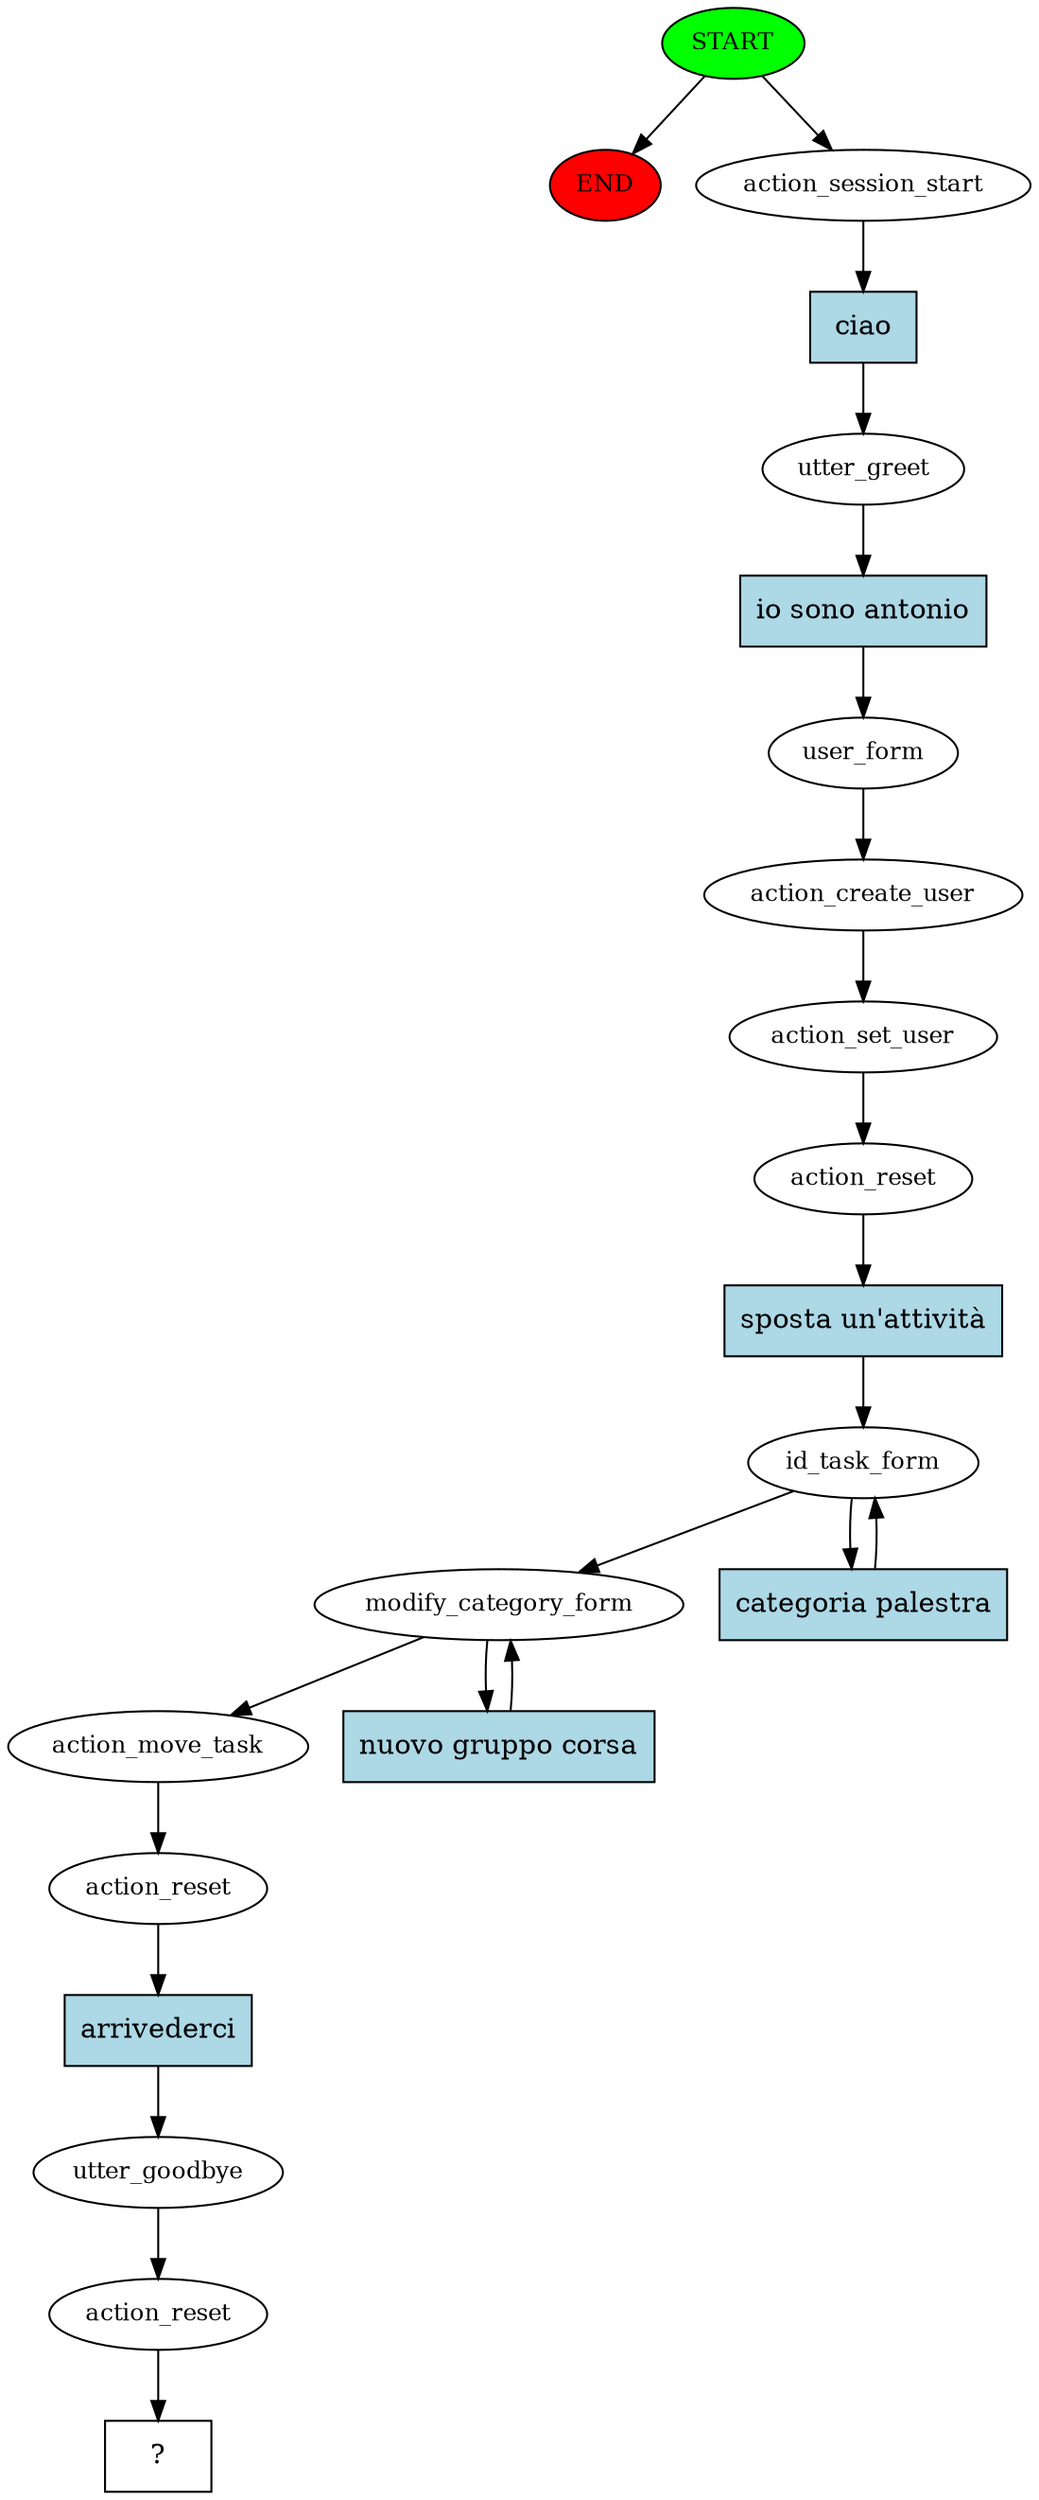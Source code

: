 digraph  {
0 [class="start active", fillcolor=green, fontsize=12, label=START, style=filled];
"-1" [class=end, fillcolor=red, fontsize=12, label=END, style=filled];
1 [class=active, fontsize=12, label=action_session_start];
2 [class=active, fontsize=12, label=utter_greet];
3 [class=active, fontsize=12, label=user_form];
4 [class=active, fontsize=12, label=action_create_user];
5 [class=active, fontsize=12, label=action_set_user];
6 [class=active, fontsize=12, label=action_reset];
7 [class=active, fontsize=12, label=id_task_form];
10 [class=active, fontsize=12, label=modify_category_form];
12 [class=active, fontsize=12, label=action_move_task];
13 [class=active, fontsize=12, label=action_reset];
14 [class=active, fontsize=12, label=utter_goodbye];
15 [class=active, fontsize=12, label=action_reset];
16 [class="intent dashed active", label="  ?  ", shape=rect];
17 [class="intent active", fillcolor=lightblue, label=ciao, shape=rect, style=filled];
18 [class="intent active", fillcolor=lightblue, label="io sono antonio", shape=rect, style=filled];
19 [class="intent active", fillcolor=lightblue, label="sposta un'attività", shape=rect, style=filled];
20 [class="intent active", fillcolor=lightblue, label="categoria palestra", shape=rect, style=filled];
21 [class="intent active", fillcolor=lightblue, label="nuovo gruppo corsa", shape=rect, style=filled];
22 [class="intent active", fillcolor=lightblue, label=arrivederci, shape=rect, style=filled];
0 -> "-1"  [class="", key=NONE, label=""];
0 -> 1  [class=active, key=NONE, label=""];
1 -> 17  [class=active, key=0];
2 -> 18  [class=active, key=0];
3 -> 4  [class=active, key=NONE, label=""];
4 -> 5  [class=active, key=NONE, label=""];
5 -> 6  [class=active, key=NONE, label=""];
6 -> 19  [class=active, key=0];
7 -> 10  [class=active, key=NONE, label=""];
7 -> 20  [class=active, key=0];
10 -> 12  [class=active, key=NONE, label=""];
10 -> 21  [class=active, key=0];
12 -> 13  [class=active, key=NONE, label=""];
13 -> 22  [class=active, key=0];
14 -> 15  [class=active, key=NONE, label=""];
15 -> 16  [class=active, key=NONE, label=""];
17 -> 2  [class=active, key=0];
18 -> 3  [class=active, key=0];
19 -> 7  [class=active, key=0];
20 -> 7  [class=active, key=0];
21 -> 10  [class=active, key=0];
22 -> 14  [class=active, key=0];
}
